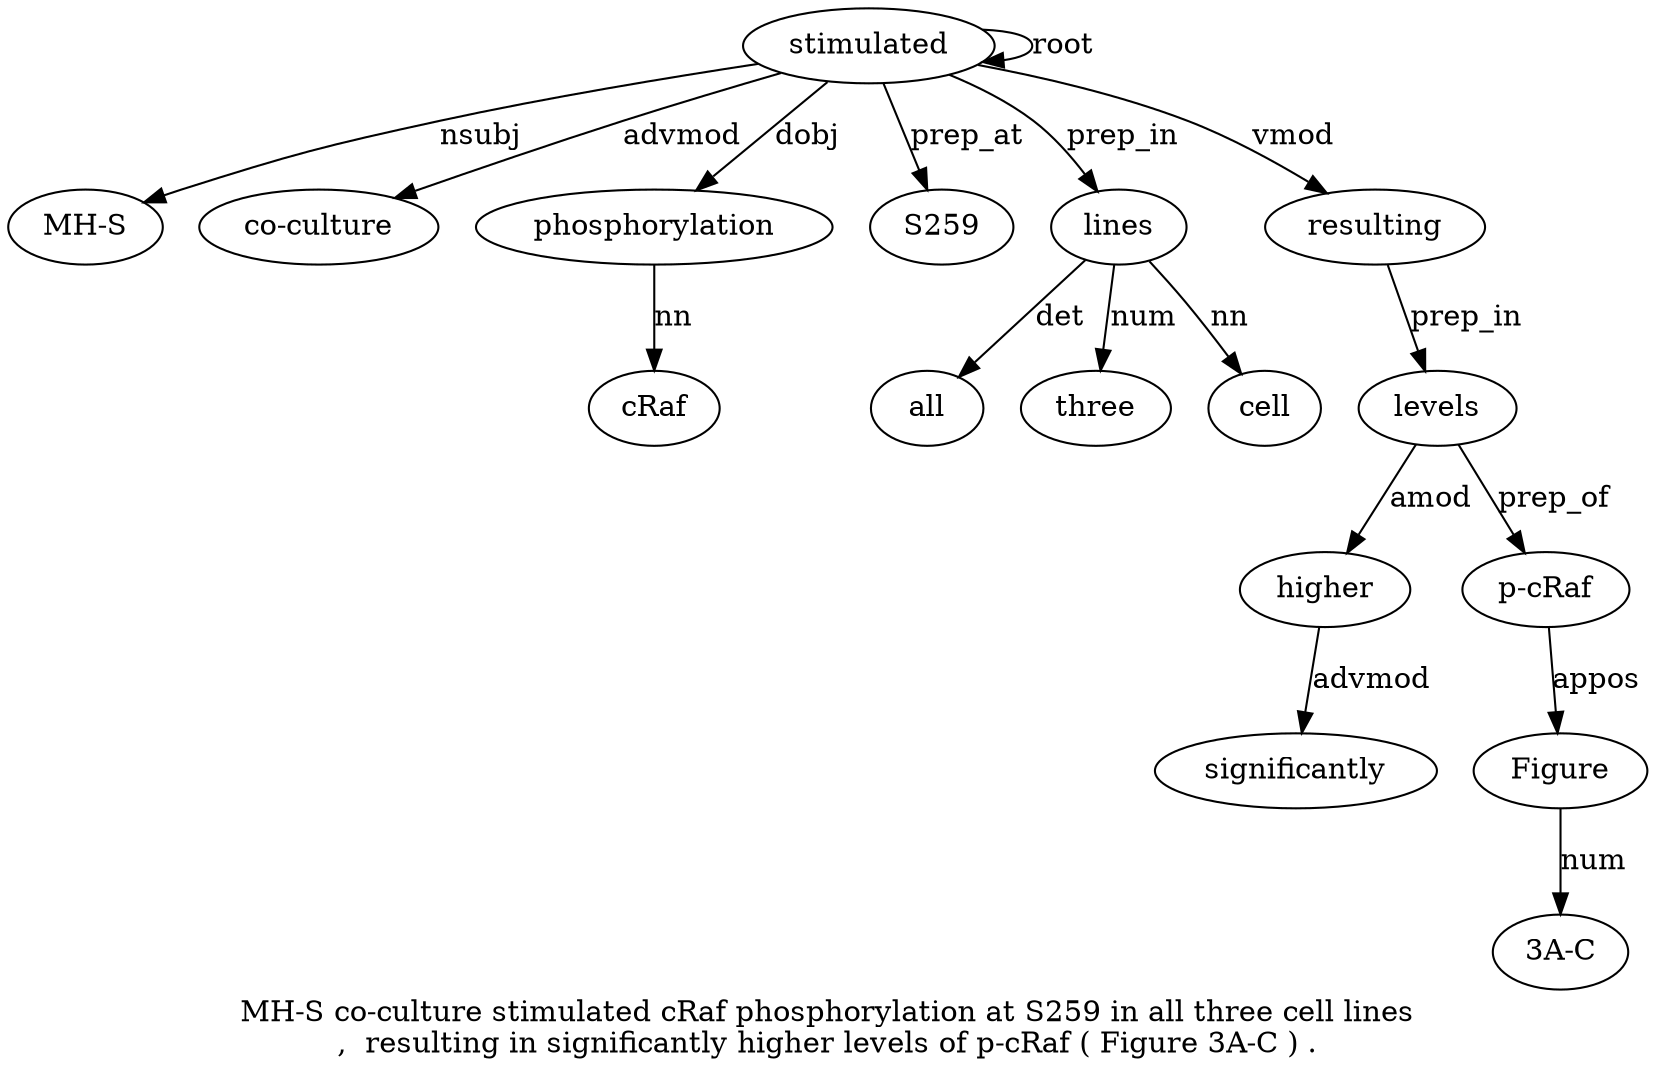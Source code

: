 digraph "MH-S co-culture stimulated cRaf phosphorylation at S259 in all three cell lines ,  resulting in significantly higher levels of p-cRaf ( Figure 3A-C ) ." {
label="MH-S co-culture stimulated cRaf phosphorylation at S259 in all three cell lines
,  resulting in significantly higher levels of p-cRaf ( Figure 3A-C ) .";
stimulated3 [style=filled, fillcolor=white, label=stimulated];
"MH-S1" [style=filled, fillcolor=white, label="MH-S"];
stimulated3 -> "MH-S1"  [label=nsubj];
"co-culture2" [style=filled, fillcolor=white, label="co-culture"];
stimulated3 -> "co-culture2"  [label=advmod];
stimulated3 -> stimulated3  [label=root];
phosphorylation5 [style=filled, fillcolor=white, label=phosphorylation];
cRaf4 [style=filled, fillcolor=white, label=cRaf];
phosphorylation5 -> cRaf4  [label=nn];
stimulated3 -> phosphorylation5  [label=dobj];
S2597 [style=filled, fillcolor=white, label=S259];
stimulated3 -> S2597  [label=prep_at];
lines12 [style=filled, fillcolor=white, label=lines];
all9 [style=filled, fillcolor=white, label=all];
lines12 -> all9  [label=det];
three10 [style=filled, fillcolor=white, label=three];
lines12 -> three10  [label=num];
cell11 [style=filled, fillcolor=white, label=cell];
lines12 -> cell11  [label=nn];
stimulated3 -> lines12  [label=prep_in];
resulting14 [style=filled, fillcolor=white, label=resulting];
stimulated3 -> resulting14  [label=vmod];
higher17 [style=filled, fillcolor=white, label=higher];
significantly16 [style=filled, fillcolor=white, label=significantly];
higher17 -> significantly16  [label=advmod];
levels18 [style=filled, fillcolor=white, label=levels];
levels18 -> higher17  [label=amod];
resulting14 -> levels18  [label=prep_in];
"p-cRaf20" [style=filled, fillcolor=white, label="p-cRaf"];
levels18 -> "p-cRaf20"  [label=prep_of];
Figure22 [style=filled, fillcolor=white, label=Figure];
"p-cRaf20" -> Figure22  [label=appos];
"3A-C2" [style=filled, fillcolor=white, label="3A-C"];
Figure22 -> "3A-C2"  [label=num];
}
